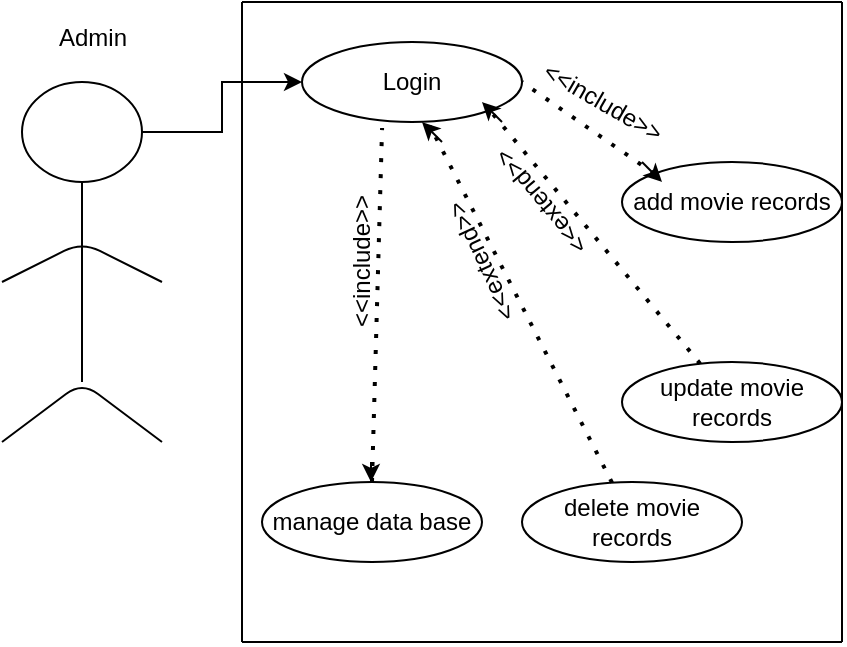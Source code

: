 <mxfile version="13.10.0" type="github">
  <diagram id="dRB3unkRPPO-PsWdHZfi" name="Page-1">
    <mxGraphModel dx="1022" dy="695" grid="1" gridSize="10" guides="1" tooltips="1" connect="1" arrows="1" fold="1" page="1" pageScale="1" pageWidth="850" pageHeight="1100" math="0" shadow="0">
      <root>
        <mxCell id="0" />
        <mxCell id="1" parent="0" />
        <mxCell id="MZssQOI9YpHGsY0u13zm-1" value="" style="endArrow=none;html=1;" edge="1" parent="1">
          <mxGeometry width="50" height="50" relative="1" as="geometry">
            <mxPoint x="200" y="120" as="sourcePoint" />
            <mxPoint x="500" y="120" as="targetPoint" />
          </mxGeometry>
        </mxCell>
        <mxCell id="MZssQOI9YpHGsY0u13zm-2" value="" style="endArrow=none;html=1;" edge="1" parent="1">
          <mxGeometry width="50" height="50" relative="1" as="geometry">
            <mxPoint x="500" y="440" as="sourcePoint" />
            <mxPoint x="500" y="120" as="targetPoint" />
          </mxGeometry>
        </mxCell>
        <mxCell id="MZssQOI9YpHGsY0u13zm-3" value="" style="endArrow=none;html=1;" edge="1" parent="1">
          <mxGeometry width="50" height="50" relative="1" as="geometry">
            <mxPoint x="200" y="440" as="sourcePoint" />
            <mxPoint x="500" y="440" as="targetPoint" />
          </mxGeometry>
        </mxCell>
        <mxCell id="MZssQOI9YpHGsY0u13zm-4" value="" style="endArrow=none;html=1;" edge="1" parent="1">
          <mxGeometry width="50" height="50" relative="1" as="geometry">
            <mxPoint x="200" y="440" as="sourcePoint" />
            <mxPoint x="200" y="120" as="targetPoint" />
          </mxGeometry>
        </mxCell>
        <mxCell id="MZssQOI9YpHGsY0u13zm-9" style="edgeStyle=orthogonalEdgeStyle;rounded=0;orthogonalLoop=1;jettySize=auto;html=1;entryX=0;entryY=0.5;entryDx=0;entryDy=0;" edge="1" parent="1" source="MZssQOI9YpHGsY0u13zm-5" target="MZssQOI9YpHGsY0u13zm-10">
          <mxGeometry relative="1" as="geometry">
            <mxPoint x="260" y="160" as="targetPoint" />
          </mxGeometry>
        </mxCell>
        <mxCell id="MZssQOI9YpHGsY0u13zm-5" value="" style="ellipse;whiteSpace=wrap;html=1;" vertex="1" parent="1">
          <mxGeometry x="90" y="160" width="60" height="50" as="geometry" />
        </mxCell>
        <mxCell id="MZssQOI9YpHGsY0u13zm-6" value="" style="endArrow=none;html=1;exitX=0.5;exitY=1;exitDx=0;exitDy=0;" edge="1" parent="1" source="MZssQOI9YpHGsY0u13zm-5">
          <mxGeometry width="50" height="50" relative="1" as="geometry">
            <mxPoint x="400" y="380" as="sourcePoint" />
            <mxPoint x="120" y="310" as="targetPoint" />
          </mxGeometry>
        </mxCell>
        <mxCell id="MZssQOI9YpHGsY0u13zm-7" value="" style="endArrow=none;html=1;" edge="1" parent="1">
          <mxGeometry width="50" height="50" relative="1" as="geometry">
            <mxPoint x="80" y="260" as="sourcePoint" />
            <mxPoint x="160" y="260" as="targetPoint" />
            <Array as="points">
              <mxPoint x="120" y="240" />
            </Array>
          </mxGeometry>
        </mxCell>
        <mxCell id="MZssQOI9YpHGsY0u13zm-8" value="" style="endArrow=none;html=1;" edge="1" parent="1">
          <mxGeometry width="50" height="50" relative="1" as="geometry">
            <mxPoint x="80" y="340" as="sourcePoint" />
            <mxPoint x="160" y="340" as="targetPoint" />
            <Array as="points">
              <mxPoint x="120" y="310" />
            </Array>
          </mxGeometry>
        </mxCell>
        <mxCell id="MZssQOI9YpHGsY0u13zm-10" value="Login" style="ellipse;whiteSpace=wrap;html=1;" vertex="1" parent="1">
          <mxGeometry x="230" y="140" width="110" height="40" as="geometry" />
        </mxCell>
        <mxCell id="MZssQOI9YpHGsY0u13zm-12" value="add movie records" style="ellipse;whiteSpace=wrap;html=1;" vertex="1" parent="1">
          <mxGeometry x="390" y="200" width="110" height="40" as="geometry" />
        </mxCell>
        <mxCell id="MZssQOI9YpHGsY0u13zm-13" value="update movie records" style="ellipse;whiteSpace=wrap;html=1;" vertex="1" parent="1">
          <mxGeometry x="390" y="300" width="110" height="40" as="geometry" />
        </mxCell>
        <mxCell id="MZssQOI9YpHGsY0u13zm-14" value="delete movie records" style="ellipse;whiteSpace=wrap;html=1;" vertex="1" parent="1">
          <mxGeometry x="340" y="360" width="110" height="40" as="geometry" />
        </mxCell>
        <mxCell id="MZssQOI9YpHGsY0u13zm-15" value="manage data base" style="ellipse;whiteSpace=wrap;html=1;" vertex="1" parent="1">
          <mxGeometry x="210" y="360" width="110" height="40" as="geometry" />
        </mxCell>
        <mxCell id="MZssQOI9YpHGsY0u13zm-16" value="" style="endArrow=none;dashed=1;html=1;dashPattern=1 3;strokeWidth=2;exitX=0.5;exitY=0;exitDx=0;exitDy=0;entryX=0.364;entryY=1.075;entryDx=0;entryDy=0;entryPerimeter=0;" edge="1" parent="1" source="MZssQOI9YpHGsY0u13zm-15" target="MZssQOI9YpHGsY0u13zm-10">
          <mxGeometry width="50" height="50" relative="1" as="geometry">
            <mxPoint x="250" y="320" as="sourcePoint" />
            <mxPoint x="300" y="270" as="targetPoint" />
          </mxGeometry>
        </mxCell>
        <mxCell id="MZssQOI9YpHGsY0u13zm-19" value="" style="endArrow=none;dashed=1;html=1;dashPattern=1 3;strokeWidth=2;entryX=0.582;entryY=1.05;entryDx=0;entryDy=0;entryPerimeter=0;" edge="1" parent="1" source="MZssQOI9YpHGsY0u13zm-14" target="MZssQOI9YpHGsY0u13zm-10">
          <mxGeometry width="50" height="50" relative="1" as="geometry">
            <mxPoint x="275" y="370" as="sourcePoint" />
            <mxPoint x="280.04" y="193" as="targetPoint" />
          </mxGeometry>
        </mxCell>
        <mxCell id="MZssQOI9YpHGsY0u13zm-20" value="" style="endArrow=none;dashed=1;html=1;dashPattern=1 3;strokeWidth=2;entryX=1;entryY=1;entryDx=0;entryDy=0;" edge="1" parent="1" source="MZssQOI9YpHGsY0u13zm-13" target="MZssQOI9YpHGsY0u13zm-10">
          <mxGeometry width="50" height="50" relative="1" as="geometry">
            <mxPoint x="285" y="380" as="sourcePoint" />
            <mxPoint x="290.04" y="203" as="targetPoint" />
          </mxGeometry>
        </mxCell>
        <mxCell id="MZssQOI9YpHGsY0u13zm-21" value="" style="endArrow=none;dashed=1;html=1;dashPattern=1 3;strokeWidth=2;exitX=0;exitY=0;exitDx=0;exitDy=0;entryX=1;entryY=0.5;entryDx=0;entryDy=0;" edge="1" parent="1" source="MZssQOI9YpHGsY0u13zm-12" target="MZssQOI9YpHGsY0u13zm-10">
          <mxGeometry width="50" height="50" relative="1" as="geometry">
            <mxPoint x="295" y="390" as="sourcePoint" />
            <mxPoint x="300.04" y="213" as="targetPoint" />
          </mxGeometry>
        </mxCell>
        <mxCell id="MZssQOI9YpHGsY0u13zm-22" value="&lt;div&gt;&amp;lt;&amp;lt;include&amp;gt;&amp;gt;&lt;/div&gt;" style="text;html=1;align=center;verticalAlign=middle;resizable=0;points=[];autosize=1;rotation=-90;" vertex="1" parent="1">
          <mxGeometry x="220" y="240" width="80" height="20" as="geometry" />
        </mxCell>
        <mxCell id="MZssQOI9YpHGsY0u13zm-23" value="&lt;div&gt;&amp;lt;&amp;lt;extend&amp;gt;&amp;gt;&lt;/div&gt;" style="text;html=1;align=center;verticalAlign=middle;resizable=0;points=[];autosize=1;rotation=-115;" vertex="1" parent="1">
          <mxGeometry x="280" y="240" width="80" height="20" as="geometry" />
        </mxCell>
        <mxCell id="MZssQOI9YpHGsY0u13zm-24" value="&lt;div&gt;&amp;lt;&amp;lt;extend&amp;gt;&amp;gt;&lt;/div&gt;" style="text;html=1;align=center;verticalAlign=middle;resizable=0;points=[];autosize=1;rotation=-130;" vertex="1" parent="1">
          <mxGeometry x="310" y="210" width="80" height="20" as="geometry" />
        </mxCell>
        <mxCell id="MZssQOI9YpHGsY0u13zm-25" value="&lt;div&gt;&amp;lt;&amp;lt;include&amp;gt;&amp;gt;&lt;/div&gt;" style="text;html=1;align=center;verticalAlign=middle;resizable=0;points=[];autosize=1;rotation=30;" vertex="1" parent="1">
          <mxGeometry x="340" y="160" width="80" height="20" as="geometry" />
        </mxCell>
        <mxCell id="MZssQOI9YpHGsY0u13zm-27" value="" style="endArrow=classic;html=1;" edge="1" parent="1">
          <mxGeometry width="50" height="50" relative="1" as="geometry">
            <mxPoint x="264.5" y="350" as="sourcePoint" />
            <mxPoint x="264.5" y="360" as="targetPoint" />
          </mxGeometry>
        </mxCell>
        <mxCell id="MZssQOI9YpHGsY0u13zm-31" value="" style="endArrow=classic;html=1;" edge="1" parent="1">
          <mxGeometry width="50" height="50" relative="1" as="geometry">
            <mxPoint x="400" y="200" as="sourcePoint" />
            <mxPoint x="410" y="210" as="targetPoint" />
          </mxGeometry>
        </mxCell>
        <mxCell id="MZssQOI9YpHGsY0u13zm-32" value="&lt;div&gt;Admin&lt;/div&gt;&lt;div&gt;&lt;br&gt;&lt;/div&gt;" style="text;html=1;align=center;verticalAlign=middle;resizable=0;points=[];autosize=1;" vertex="1" parent="1">
          <mxGeometry x="100" y="130" width="50" height="30" as="geometry" />
        </mxCell>
        <mxCell id="MZssQOI9YpHGsY0u13zm-33" value="" style="endArrow=classic;html=1;" edge="1" parent="1">
          <mxGeometry width="50" height="50" relative="1" as="geometry">
            <mxPoint x="330" y="180" as="sourcePoint" />
            <mxPoint x="320" y="170" as="targetPoint" />
          </mxGeometry>
        </mxCell>
        <mxCell id="MZssQOI9YpHGsY0u13zm-35" value="" style="endArrow=classic;html=1;" edge="1" parent="1">
          <mxGeometry width="50" height="50" relative="1" as="geometry">
            <mxPoint x="300" y="190" as="sourcePoint" />
            <mxPoint x="290" y="180" as="targetPoint" />
          </mxGeometry>
        </mxCell>
      </root>
    </mxGraphModel>
  </diagram>
</mxfile>
